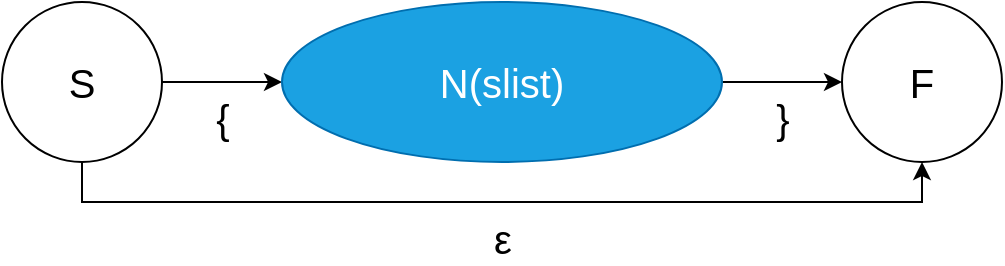 <mxfile version="10.7.7" type="device"><diagram id="Cx7z8vA0UHoBSA7at_AG" name="Page-1"><mxGraphModel dx="432" dy="737" grid="1" gridSize="10" guides="1" tooltips="1" connect="1" arrows="1" fold="1" page="1" pageScale="1" pageWidth="827" pageHeight="1169" math="0" shadow="0"><root><mxCell id="0"/><mxCell id="1" parent="0"/><mxCell id="tsnpyOxvP_mT7jFvvnll-3" value="{" style="edgeStyle=none;rounded=0;orthogonalLoop=1;jettySize=auto;html=1;exitX=1;exitY=0.5;exitDx=0;exitDy=0;entryX=0;entryY=0.5;entryDx=0;entryDy=0;fontSize=20;labelPosition=center;verticalLabelPosition=bottom;align=center;verticalAlign=top;" parent="1" source="fkXB4IhUIuQRAC3rqQto-1" target="tsnpyOxvP_mT7jFvvnll-2" edge="1"><mxGeometry relative="1" as="geometry"/></mxCell><mxCell id="cL4AMWYizsL7NpFgZaZu-1" value="ε" style="edgeStyle=orthogonalEdgeStyle;rounded=0;orthogonalLoop=1;jettySize=auto;html=1;exitX=0.5;exitY=1;exitDx=0;exitDy=0;entryX=0.5;entryY=1;entryDx=0;entryDy=0;fontSize=20;labelPosition=center;verticalLabelPosition=bottom;align=center;verticalAlign=top;" edge="1" parent="1" source="fkXB4IhUIuQRAC3rqQto-1" target="fkXB4IhUIuQRAC3rqQto-4"><mxGeometry relative="1" as="geometry"/></mxCell><mxCell id="fkXB4IhUIuQRAC3rqQto-1" value="S" style="ellipse;whiteSpace=wrap;html=1;aspect=fixed;fontSize=20;" parent="1" vertex="1"><mxGeometry x="20" y="40" width="80" height="80" as="geometry"/></mxCell><mxCell id="fkXB4IhUIuQRAC3rqQto-4" value="F" style="ellipse;whiteSpace=wrap;html=1;aspect=fixed;fontSize=20;strokeColor=#000000;perimeterSpacing=0;" parent="1" vertex="1"><mxGeometry x="440" y="40" width="80" height="80" as="geometry"/></mxCell><mxCell id="tsnpyOxvP_mT7jFvvnll-5" value="}" style="edgeStyle=none;rounded=0;orthogonalLoop=1;jettySize=auto;html=1;exitX=1;exitY=0.5;exitDx=0;exitDy=0;fontSize=20;entryX=0;entryY=0.5;entryDx=0;entryDy=0;labelPosition=center;verticalLabelPosition=bottom;align=center;verticalAlign=top;" parent="1" source="tsnpyOxvP_mT7jFvvnll-2" target="fkXB4IhUIuQRAC3rqQto-4" edge="1"><mxGeometry relative="1" as="geometry"/></mxCell><mxCell id="tsnpyOxvP_mT7jFvvnll-2" value="N(slist)" style="ellipse;whiteSpace=wrap;html=1;fontSize=20;fillColor=#1ba1e2;strokeColor=#006EAF;fontColor=#ffffff;" parent="1" vertex="1"><mxGeometry x="160" y="40" width="220" height="80" as="geometry"/></mxCell></root></mxGraphModel></diagram></mxfile>